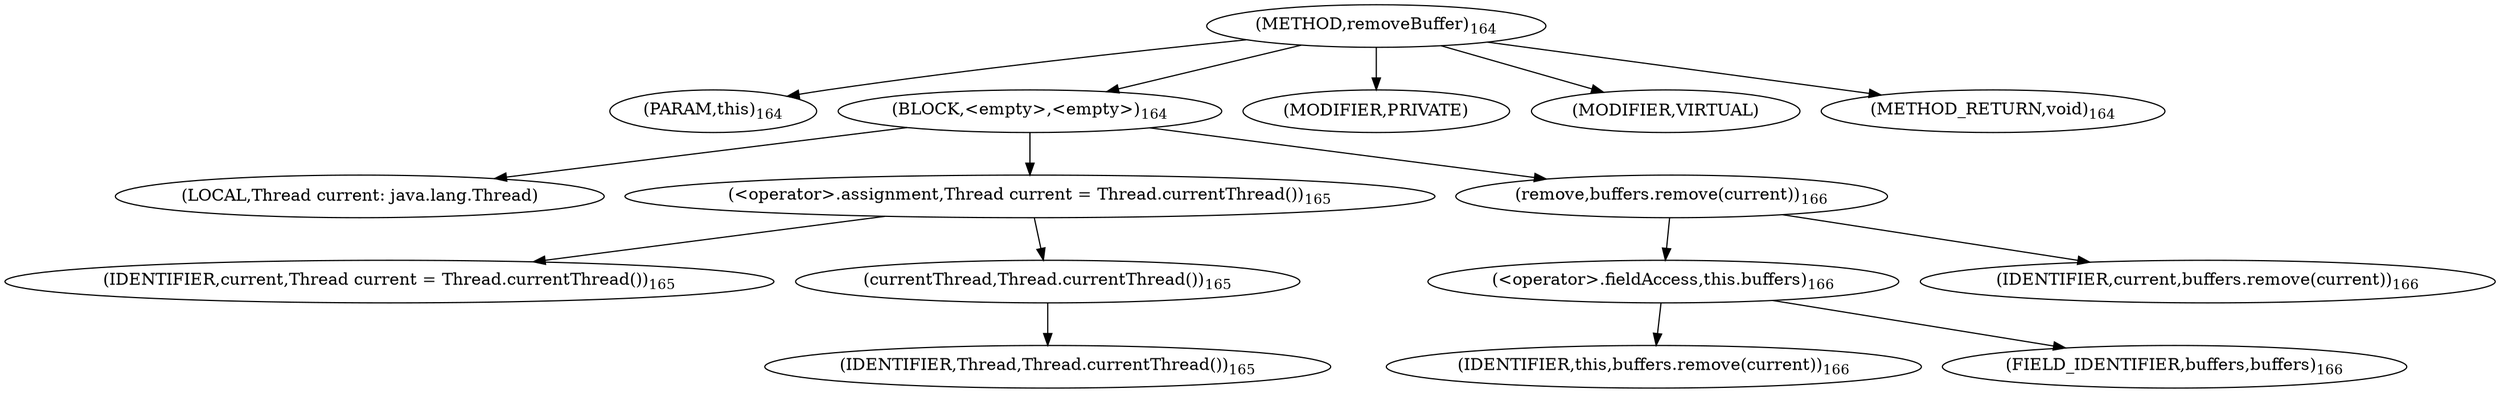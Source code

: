 digraph "removeBuffer" {  
"210" [label = <(METHOD,removeBuffer)<SUB>164</SUB>> ]
"211" [label = <(PARAM,this)<SUB>164</SUB>> ]
"212" [label = <(BLOCK,&lt;empty&gt;,&lt;empty&gt;)<SUB>164</SUB>> ]
"213" [label = <(LOCAL,Thread current: java.lang.Thread)> ]
"214" [label = <(&lt;operator&gt;.assignment,Thread current = Thread.currentThread())<SUB>165</SUB>> ]
"215" [label = <(IDENTIFIER,current,Thread current = Thread.currentThread())<SUB>165</SUB>> ]
"216" [label = <(currentThread,Thread.currentThread())<SUB>165</SUB>> ]
"217" [label = <(IDENTIFIER,Thread,Thread.currentThread())<SUB>165</SUB>> ]
"218" [label = <(remove,buffers.remove(current))<SUB>166</SUB>> ]
"219" [label = <(&lt;operator&gt;.fieldAccess,this.buffers)<SUB>166</SUB>> ]
"220" [label = <(IDENTIFIER,this,buffers.remove(current))<SUB>166</SUB>> ]
"221" [label = <(FIELD_IDENTIFIER,buffers,buffers)<SUB>166</SUB>> ]
"222" [label = <(IDENTIFIER,current,buffers.remove(current))<SUB>166</SUB>> ]
"223" [label = <(MODIFIER,PRIVATE)> ]
"224" [label = <(MODIFIER,VIRTUAL)> ]
"225" [label = <(METHOD_RETURN,void)<SUB>164</SUB>> ]
  "210" -> "211" 
  "210" -> "212" 
  "210" -> "223" 
  "210" -> "224" 
  "210" -> "225" 
  "212" -> "213" 
  "212" -> "214" 
  "212" -> "218" 
  "214" -> "215" 
  "214" -> "216" 
  "216" -> "217" 
  "218" -> "219" 
  "218" -> "222" 
  "219" -> "220" 
  "219" -> "221" 
}
